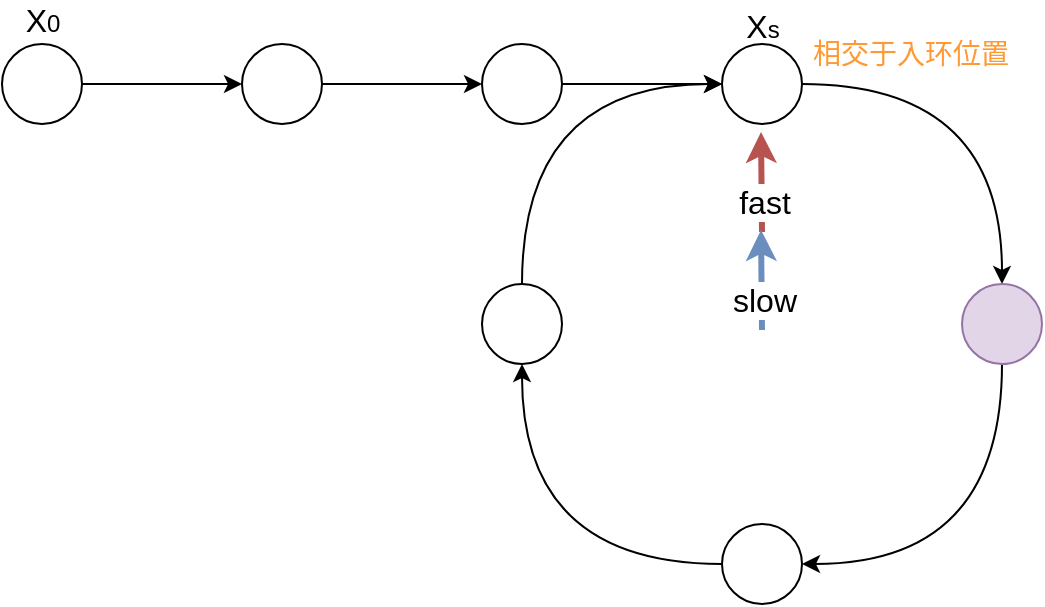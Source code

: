 <mxfile version="13.9.5" type="device"><diagram id="6ITTEFFlSjnvXcVQX5NB" name="第 1 页"><mxGraphModel dx="946" dy="601" grid="0" gridSize="10" guides="1" tooltips="1" connect="1" arrows="1" fold="1" page="1" pageScale="1" pageWidth="827" pageHeight="1169" math="0" shadow="0"><root><mxCell id="0"/><mxCell id="1" parent="0"/><mxCell id="0B4wB5QUjPpIQACmQfrQ-12" style="edgeStyle=orthogonalEdgeStyle;rounded=0;orthogonalLoop=1;jettySize=auto;html=1;exitX=1;exitY=0.5;exitDx=0;exitDy=0;entryX=0;entryY=0.5;entryDx=0;entryDy=0;" edge="1" parent="1" source="0B4wB5QUjPpIQACmQfrQ-1" target="0B4wB5QUjPpIQACmQfrQ-2"><mxGeometry relative="1" as="geometry"/></mxCell><mxCell id="0B4wB5QUjPpIQACmQfrQ-1" value="" style="ellipse;whiteSpace=wrap;html=1;aspect=fixed;" vertex="1" parent="1"><mxGeometry x="80" y="80" width="40" height="40" as="geometry"/></mxCell><mxCell id="0B4wB5QUjPpIQACmQfrQ-13" style="edgeStyle=orthogonalEdgeStyle;rounded=0;orthogonalLoop=1;jettySize=auto;html=1;exitX=1;exitY=0.5;exitDx=0;exitDy=0;entryX=0;entryY=0.5;entryDx=0;entryDy=0;" edge="1" parent="1" source="0B4wB5QUjPpIQACmQfrQ-2" target="0B4wB5QUjPpIQACmQfrQ-3"><mxGeometry relative="1" as="geometry"/></mxCell><mxCell id="0B4wB5QUjPpIQACmQfrQ-2" value="" style="ellipse;whiteSpace=wrap;html=1;aspect=fixed;" vertex="1" parent="1"><mxGeometry x="200" y="80" width="40" height="40" as="geometry"/></mxCell><mxCell id="0B4wB5QUjPpIQACmQfrQ-14" style="edgeStyle=orthogonalEdgeStyle;rounded=0;orthogonalLoop=1;jettySize=auto;html=1;exitX=1;exitY=0.5;exitDx=0;exitDy=0;entryX=0;entryY=0.5;entryDx=0;entryDy=0;" edge="1" parent="1" source="0B4wB5QUjPpIQACmQfrQ-3" target="0B4wB5QUjPpIQACmQfrQ-4"><mxGeometry relative="1" as="geometry"/></mxCell><mxCell id="0B4wB5QUjPpIQACmQfrQ-3" value="" style="ellipse;whiteSpace=wrap;html=1;aspect=fixed;" vertex="1" parent="1"><mxGeometry x="320" y="80" width="40" height="40" as="geometry"/></mxCell><mxCell id="0B4wB5QUjPpIQACmQfrQ-15" style="edgeStyle=orthogonalEdgeStyle;rounded=0;orthogonalLoop=1;jettySize=auto;html=1;exitX=1;exitY=0.5;exitDx=0;exitDy=0;entryX=0.5;entryY=0;entryDx=0;entryDy=0;curved=1;" edge="1" parent="1" source="0B4wB5QUjPpIQACmQfrQ-4" target="0B4wB5QUjPpIQACmQfrQ-6"><mxGeometry relative="1" as="geometry"/></mxCell><mxCell id="0B4wB5QUjPpIQACmQfrQ-4" value="" style="ellipse;whiteSpace=wrap;html=1;aspect=fixed;" vertex="1" parent="1"><mxGeometry x="440" y="80" width="40" height="40" as="geometry"/></mxCell><mxCell id="0B4wB5QUjPpIQACmQfrQ-16" style="edgeStyle=orthogonalEdgeStyle;rounded=0;orthogonalLoop=1;jettySize=auto;html=1;exitX=0.5;exitY=1;exitDx=0;exitDy=0;entryX=1;entryY=0.5;entryDx=0;entryDy=0;curved=1;" edge="1" parent="1" source="0B4wB5QUjPpIQACmQfrQ-6" target="0B4wB5QUjPpIQACmQfrQ-8"><mxGeometry relative="1" as="geometry"/></mxCell><mxCell id="0B4wB5QUjPpIQACmQfrQ-6" value="" style="ellipse;whiteSpace=wrap;html=1;aspect=fixed;fillColor=#e1d5e7;strokeColor=#9673a6;" vertex="1" parent="1"><mxGeometry x="560" y="200" width="40" height="40" as="geometry"/></mxCell><mxCell id="0B4wB5QUjPpIQACmQfrQ-17" style="edgeStyle=orthogonalEdgeStyle;curved=1;rounded=0;orthogonalLoop=1;jettySize=auto;html=1;exitX=0;exitY=0.5;exitDx=0;exitDy=0;entryX=0.5;entryY=1;entryDx=0;entryDy=0;" edge="1" parent="1" source="0B4wB5QUjPpIQACmQfrQ-8" target="0B4wB5QUjPpIQACmQfrQ-10"><mxGeometry relative="1" as="geometry"/></mxCell><mxCell id="0B4wB5QUjPpIQACmQfrQ-8" value="" style="ellipse;whiteSpace=wrap;html=1;aspect=fixed;" vertex="1" parent="1"><mxGeometry x="440" y="320" width="40" height="40" as="geometry"/></mxCell><mxCell id="0B4wB5QUjPpIQACmQfrQ-18" style="edgeStyle=orthogonalEdgeStyle;curved=1;rounded=0;orthogonalLoop=1;jettySize=auto;html=1;exitX=0.5;exitY=0;exitDx=0;exitDy=0;entryX=0;entryY=0.5;entryDx=0;entryDy=0;" edge="1" parent="1" source="0B4wB5QUjPpIQACmQfrQ-10" target="0B4wB5QUjPpIQACmQfrQ-4"><mxGeometry relative="1" as="geometry"/></mxCell><mxCell id="0B4wB5QUjPpIQACmQfrQ-10" value="" style="ellipse;whiteSpace=wrap;html=1;aspect=fixed;" vertex="1" parent="1"><mxGeometry x="320" y="200" width="40" height="40" as="geometry"/></mxCell><mxCell id="0B4wB5QUjPpIQACmQfrQ-23" value="&lt;font style=&quot;font-size: 16px&quot;&gt;X&lt;/font&gt;&lt;font style=&quot;font-size: 12px&quot;&gt;0&lt;/font&gt;" style="text;html=1;align=center;verticalAlign=middle;resizable=0;points=[];autosize=1;" vertex="1" parent="1"><mxGeometry x="86.5" y="58" width="27" height="19" as="geometry"/></mxCell><mxCell id="0B4wB5QUjPpIQACmQfrQ-24" value="&lt;font style=&quot;font-size: 16px&quot;&gt;X&lt;/font&gt;&lt;font style=&quot;font-size: 12px&quot;&gt;s&lt;/font&gt;" style="text;html=1;align=center;verticalAlign=middle;resizable=0;points=[];autosize=1;" vertex="1" parent="1"><mxGeometry x="446.5" y="61" width="27" height="19" as="geometry"/></mxCell><mxCell id="0B4wB5QUjPpIQACmQfrQ-25" value="" style="endArrow=classic;html=1;strokeWidth=3;fillColor=#f8cecc;strokeColor=#b85450;" edge="1" parent="1"><mxGeometry width="50" height="50" relative="1" as="geometry"><mxPoint x="460" y="174" as="sourcePoint"/><mxPoint x="459.5" y="124" as="targetPoint"/></mxGeometry></mxCell><mxCell id="0B4wB5QUjPpIQACmQfrQ-27" value="&lt;font style=&quot;font-size: 16px&quot;&gt;fast&lt;/font&gt;" style="edgeLabel;html=1;align=center;verticalAlign=middle;resizable=0;points=[];" vertex="1" connectable="0" parent="0B4wB5QUjPpIQACmQfrQ-25"><mxGeometry x="-0.401" y="-1" relative="1" as="geometry"><mxPoint as="offset"/></mxGeometry></mxCell><mxCell id="0B4wB5QUjPpIQACmQfrQ-28" value="" style="endArrow=classic;html=1;strokeWidth=3;fillColor=#dae8fc;strokeColor=#6c8ebf;" edge="1" parent="1"><mxGeometry width="50" height="50" relative="1" as="geometry"><mxPoint x="460" y="223" as="sourcePoint"/><mxPoint x="459.5" y="173" as="targetPoint"/></mxGeometry></mxCell><mxCell id="0B4wB5QUjPpIQACmQfrQ-29" value="&lt;font style=&quot;font-size: 16px&quot;&gt;slow&lt;/font&gt;" style="edgeLabel;html=1;align=center;verticalAlign=middle;resizable=0;points=[];" vertex="1" connectable="0" parent="0B4wB5QUjPpIQACmQfrQ-28"><mxGeometry x="-0.401" y="-1" relative="1" as="geometry"><mxPoint as="offset"/></mxGeometry></mxCell><mxCell id="0B4wB5QUjPpIQACmQfrQ-32" value="&lt;font style=&quot;font-size: 14px&quot; color=&quot;#ff9933&quot;&gt;相交于入环位置&lt;/font&gt;" style="text;html=1;align=center;verticalAlign=middle;resizable=0;points=[];autosize=1;" vertex="1" parent="1"><mxGeometry x="480" y="75" width="108" height="19" as="geometry"/></mxCell></root></mxGraphModel></diagram></mxfile>
